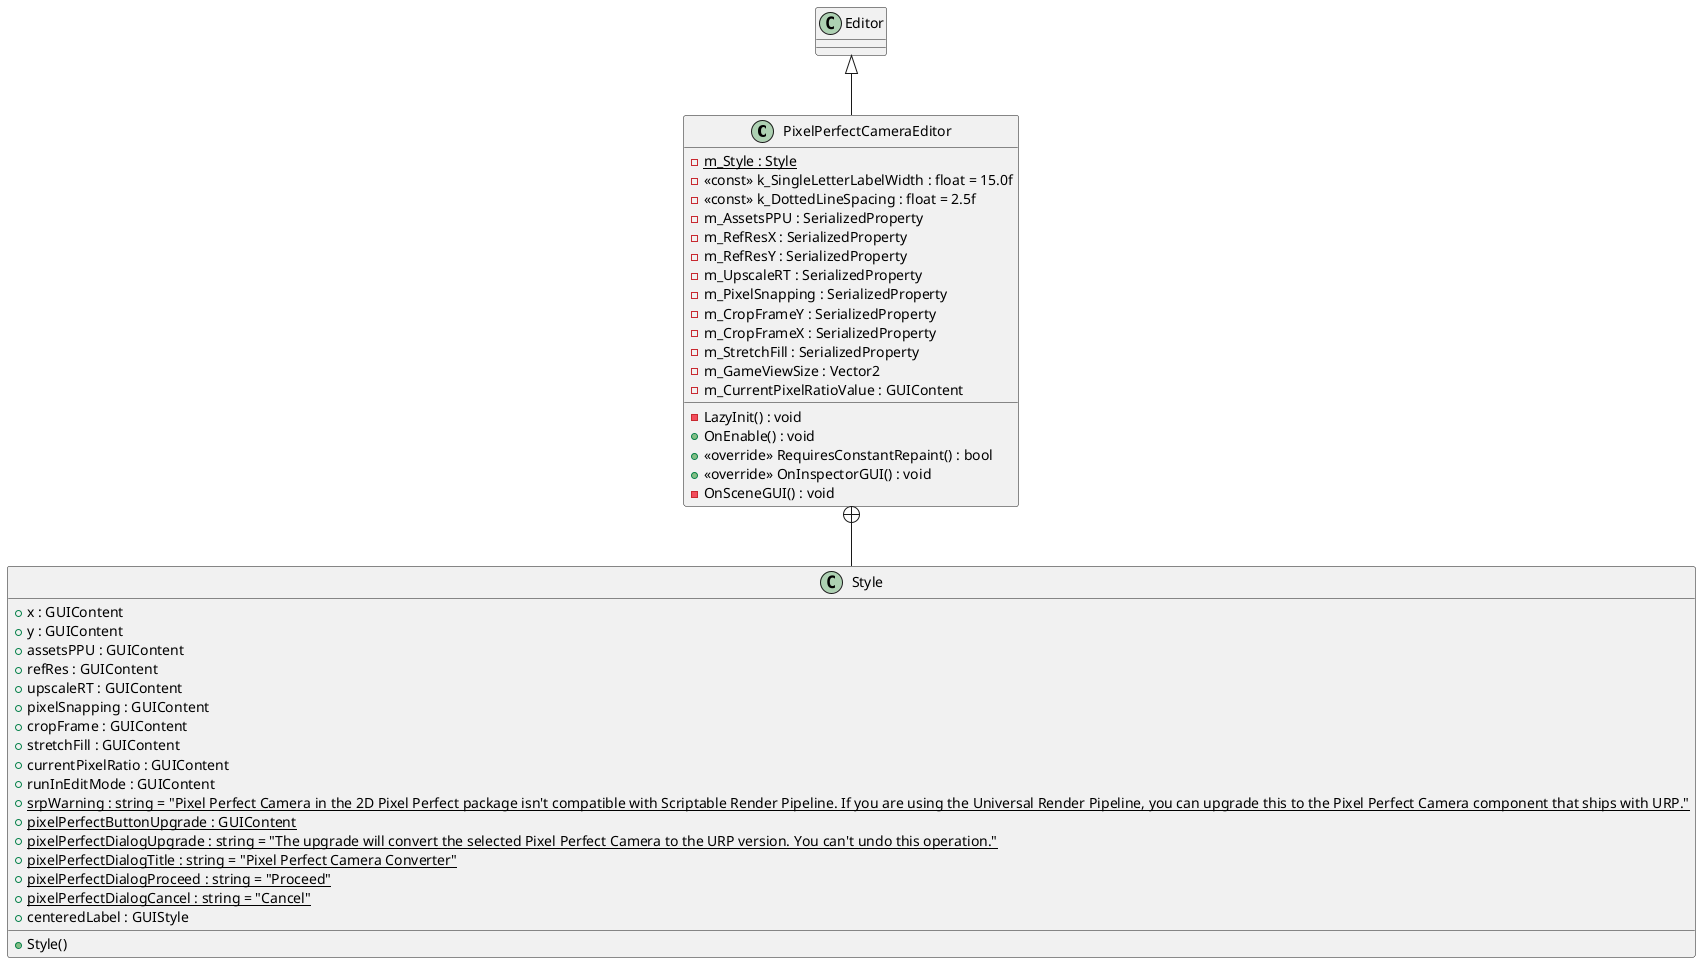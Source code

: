 @startuml
class PixelPerfectCameraEditor {
    - {static} m_Style : Style
    - <<const>> k_SingleLetterLabelWidth : float = 15.0f
    - <<const>> k_DottedLineSpacing : float = 2.5f
    - m_AssetsPPU : SerializedProperty
    - m_RefResX : SerializedProperty
    - m_RefResY : SerializedProperty
    - m_UpscaleRT : SerializedProperty
    - m_PixelSnapping : SerializedProperty
    - m_CropFrameY : SerializedProperty
    - m_CropFrameX : SerializedProperty
    - m_StretchFill : SerializedProperty
    - m_GameViewSize : Vector2
    - m_CurrentPixelRatioValue : GUIContent
    - LazyInit() : void
    + OnEnable() : void
    + <<override>> RequiresConstantRepaint() : bool
    + <<override>> OnInspectorGUI() : void
    - OnSceneGUI() : void
}
class Style {
    + x : GUIContent
    + y : GUIContent
    + assetsPPU : GUIContent
    + refRes : GUIContent
    + upscaleRT : GUIContent
    + pixelSnapping : GUIContent
    + cropFrame : GUIContent
    + stretchFill : GUIContent
    + currentPixelRatio : GUIContent
    + runInEditMode : GUIContent
    + {static} srpWarning : string = "Pixel Perfect Camera in the 2D Pixel Perfect package isn't compatible with Scriptable Render Pipeline. If you are using the Universal Render Pipeline, you can upgrade this to the Pixel Perfect Camera component that ships with URP."
    + {static} pixelPerfectButtonUpgrade : GUIContent
    + {static} pixelPerfectDialogUpgrade : string = "The upgrade will convert the selected Pixel Perfect Camera to the URP version. You can't undo this operation."
    + {static} pixelPerfectDialogTitle : string = "Pixel Perfect Camera Converter"
    + {static} pixelPerfectDialogProceed : string = "Proceed"
    + {static} pixelPerfectDialogCancel : string = "Cancel"
    + centeredLabel : GUIStyle
    + Style()
}
Editor <|-- PixelPerfectCameraEditor
PixelPerfectCameraEditor +-- Style
@enduml
